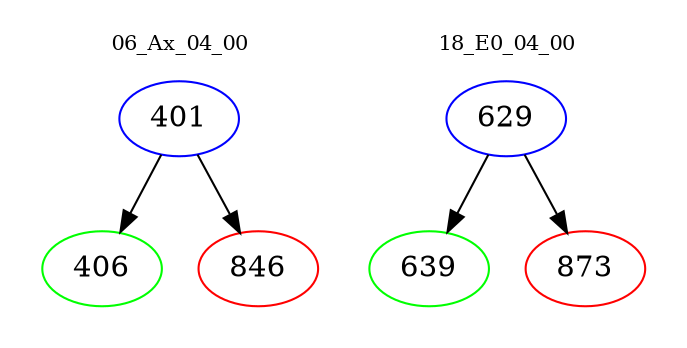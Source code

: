 digraph{
subgraph cluster_0 {
color = white
label = "06_Ax_04_00";
fontsize=10;
T0_401 [label="401", color="blue"]
T0_401 -> T0_406 [color="black"]
T0_406 [label="406", color="green"]
T0_401 -> T0_846 [color="black"]
T0_846 [label="846", color="red"]
}
subgraph cluster_1 {
color = white
label = "18_E0_04_00";
fontsize=10;
T1_629 [label="629", color="blue"]
T1_629 -> T1_639 [color="black"]
T1_639 [label="639", color="green"]
T1_629 -> T1_873 [color="black"]
T1_873 [label="873", color="red"]
}
}
